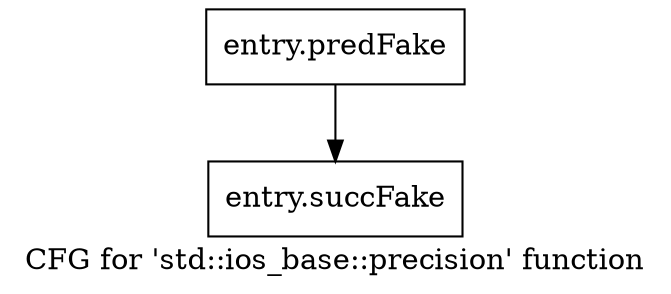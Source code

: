 digraph "CFG for 'std::ios_base::precision' function" {
	label="CFG for 'std::ios_base::precision' function";

	Node0x3669bf0 [shape=record,filename="",linenumber="",label="{entry.predFake}"];
	Node0x3669bf0 -> Node0x3660e90[ callList="" memoryops="" filename="/tools/Xilinx/Vitis_HLS/2022.1/tps/lnx64/gcc-8.3.0/lib/gcc/x86_64-pc-linux-gnu/8.3.0/../../../../include/c++/8.3.0/bits/ios_base.h" execusionnum="96"];
	Node0x3660e90 [shape=record,filename="/tools/Xilinx/Vitis_HLS/2022.1/tps/lnx64/gcc-8.3.0/lib/gcc/x86_64-pc-linux-gnu/8.3.0/../../../../include/c++/8.3.0/bits/ios_base.h",linenumber="692",label="{entry.succFake}"];
}
